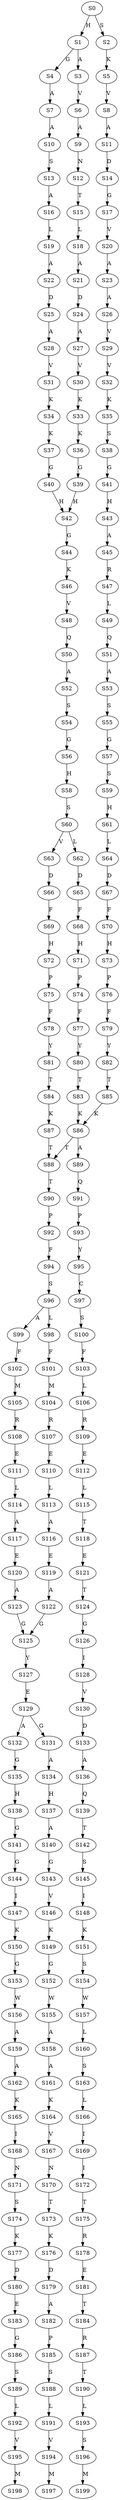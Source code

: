 strict digraph  {
	S0 -> S1 [ label = H ];
	S0 -> S2 [ label = S ];
	S1 -> S3 [ label = A ];
	S1 -> S4 [ label = G ];
	S2 -> S5 [ label = K ];
	S3 -> S6 [ label = V ];
	S4 -> S7 [ label = A ];
	S5 -> S8 [ label = V ];
	S6 -> S9 [ label = A ];
	S7 -> S10 [ label = A ];
	S8 -> S11 [ label = A ];
	S9 -> S12 [ label = N ];
	S10 -> S13 [ label = S ];
	S11 -> S14 [ label = D ];
	S12 -> S15 [ label = T ];
	S13 -> S16 [ label = A ];
	S14 -> S17 [ label = G ];
	S15 -> S18 [ label = L ];
	S16 -> S19 [ label = L ];
	S17 -> S20 [ label = V ];
	S18 -> S21 [ label = A ];
	S19 -> S22 [ label = A ];
	S20 -> S23 [ label = A ];
	S21 -> S24 [ label = D ];
	S22 -> S25 [ label = D ];
	S23 -> S26 [ label = A ];
	S24 -> S27 [ label = A ];
	S25 -> S28 [ label = A ];
	S26 -> S29 [ label = V ];
	S27 -> S30 [ label = V ];
	S28 -> S31 [ label = V ];
	S29 -> S32 [ label = V ];
	S30 -> S33 [ label = K ];
	S31 -> S34 [ label = K ];
	S32 -> S35 [ label = K ];
	S33 -> S36 [ label = K ];
	S34 -> S37 [ label = K ];
	S35 -> S38 [ label = S ];
	S36 -> S39 [ label = G ];
	S37 -> S40 [ label = G ];
	S38 -> S41 [ label = G ];
	S39 -> S42 [ label = H ];
	S40 -> S42 [ label = H ];
	S41 -> S43 [ label = H ];
	S42 -> S44 [ label = G ];
	S43 -> S45 [ label = A ];
	S44 -> S46 [ label = K ];
	S45 -> S47 [ label = R ];
	S46 -> S48 [ label = V ];
	S47 -> S49 [ label = L ];
	S48 -> S50 [ label = Q ];
	S49 -> S51 [ label = Q ];
	S50 -> S52 [ label = A ];
	S51 -> S53 [ label = A ];
	S52 -> S54 [ label = S ];
	S53 -> S55 [ label = S ];
	S54 -> S56 [ label = G ];
	S55 -> S57 [ label = G ];
	S56 -> S58 [ label = H ];
	S57 -> S59 [ label = S ];
	S58 -> S60 [ label = S ];
	S59 -> S61 [ label = H ];
	S60 -> S62 [ label = L ];
	S60 -> S63 [ label = V ];
	S61 -> S64 [ label = L ];
	S62 -> S65 [ label = D ];
	S63 -> S66 [ label = D ];
	S64 -> S67 [ label = D ];
	S65 -> S68 [ label = F ];
	S66 -> S69 [ label = F ];
	S67 -> S70 [ label = F ];
	S68 -> S71 [ label = H ];
	S69 -> S72 [ label = H ];
	S70 -> S73 [ label = H ];
	S71 -> S74 [ label = P ];
	S72 -> S75 [ label = P ];
	S73 -> S76 [ label = P ];
	S74 -> S77 [ label = F ];
	S75 -> S78 [ label = F ];
	S76 -> S79 [ label = F ];
	S77 -> S80 [ label = Y ];
	S78 -> S81 [ label = Y ];
	S79 -> S82 [ label = Y ];
	S80 -> S83 [ label = T ];
	S81 -> S84 [ label = T ];
	S82 -> S85 [ label = T ];
	S83 -> S86 [ label = K ];
	S84 -> S87 [ label = K ];
	S85 -> S86 [ label = K ];
	S86 -> S88 [ label = T ];
	S86 -> S89 [ label = A ];
	S87 -> S88 [ label = T ];
	S88 -> S90 [ label = T ];
	S89 -> S91 [ label = Q ];
	S90 -> S92 [ label = P ];
	S91 -> S93 [ label = P ];
	S92 -> S94 [ label = F ];
	S93 -> S95 [ label = Y ];
	S94 -> S96 [ label = S ];
	S95 -> S97 [ label = C ];
	S96 -> S98 [ label = L ];
	S96 -> S99 [ label = A ];
	S97 -> S100 [ label = S ];
	S98 -> S101 [ label = F ];
	S99 -> S102 [ label = F ];
	S100 -> S103 [ label = F ];
	S101 -> S104 [ label = M ];
	S102 -> S105 [ label = M ];
	S103 -> S106 [ label = L ];
	S104 -> S107 [ label = R ];
	S105 -> S108 [ label = R ];
	S106 -> S109 [ label = R ];
	S107 -> S110 [ label = E ];
	S108 -> S111 [ label = E ];
	S109 -> S112 [ label = E ];
	S110 -> S113 [ label = L ];
	S111 -> S114 [ label = L ];
	S112 -> S115 [ label = L ];
	S113 -> S116 [ label = A ];
	S114 -> S117 [ label = A ];
	S115 -> S118 [ label = T ];
	S116 -> S119 [ label = E ];
	S117 -> S120 [ label = E ];
	S118 -> S121 [ label = E ];
	S119 -> S122 [ label = A ];
	S120 -> S123 [ label = A ];
	S121 -> S124 [ label = T ];
	S122 -> S125 [ label = G ];
	S123 -> S125 [ label = G ];
	S124 -> S126 [ label = G ];
	S125 -> S127 [ label = Y ];
	S126 -> S128 [ label = I ];
	S127 -> S129 [ label = E ];
	S128 -> S130 [ label = V ];
	S129 -> S131 [ label = G ];
	S129 -> S132 [ label = A ];
	S130 -> S133 [ label = D ];
	S131 -> S134 [ label = A ];
	S132 -> S135 [ label = G ];
	S133 -> S136 [ label = A ];
	S134 -> S137 [ label = H ];
	S135 -> S138 [ label = H ];
	S136 -> S139 [ label = Q ];
	S137 -> S140 [ label = A ];
	S138 -> S141 [ label = G ];
	S139 -> S142 [ label = T ];
	S140 -> S143 [ label = G ];
	S141 -> S144 [ label = G ];
	S142 -> S145 [ label = S ];
	S143 -> S146 [ label = V ];
	S144 -> S147 [ label = I ];
	S145 -> S148 [ label = I ];
	S146 -> S149 [ label = K ];
	S147 -> S150 [ label = K ];
	S148 -> S151 [ label = K ];
	S149 -> S152 [ label = G ];
	S150 -> S153 [ label = G ];
	S151 -> S154 [ label = S ];
	S152 -> S155 [ label = W ];
	S153 -> S156 [ label = W ];
	S154 -> S157 [ label = W ];
	S155 -> S158 [ label = A ];
	S156 -> S159 [ label = A ];
	S157 -> S160 [ label = L ];
	S158 -> S161 [ label = A ];
	S159 -> S162 [ label = A ];
	S160 -> S163 [ label = S ];
	S161 -> S164 [ label = K ];
	S162 -> S165 [ label = K ];
	S163 -> S166 [ label = L ];
	S164 -> S167 [ label = V ];
	S165 -> S168 [ label = I ];
	S166 -> S169 [ label = I ];
	S167 -> S170 [ label = N ];
	S168 -> S171 [ label = N ];
	S169 -> S172 [ label = I ];
	S170 -> S173 [ label = T ];
	S171 -> S174 [ label = S ];
	S172 -> S175 [ label = T ];
	S173 -> S176 [ label = K ];
	S174 -> S177 [ label = K ];
	S175 -> S178 [ label = R ];
	S176 -> S179 [ label = D ];
	S177 -> S180 [ label = D ];
	S178 -> S181 [ label = E ];
	S179 -> S182 [ label = A ];
	S180 -> S183 [ label = E ];
	S181 -> S184 [ label = T ];
	S182 -> S185 [ label = P ];
	S183 -> S186 [ label = G ];
	S184 -> S187 [ label = R ];
	S185 -> S188 [ label = S ];
	S186 -> S189 [ label = S ];
	S187 -> S190 [ label = T ];
	S188 -> S191 [ label = L ];
	S189 -> S192 [ label = L ];
	S190 -> S193 [ label = L ];
	S191 -> S194 [ label = V ];
	S192 -> S195 [ label = V ];
	S193 -> S196 [ label = S ];
	S194 -> S197 [ label = M ];
	S195 -> S198 [ label = M ];
	S196 -> S199 [ label = M ];
}
